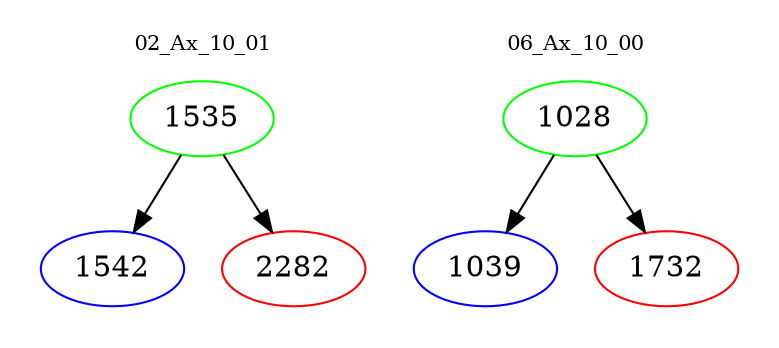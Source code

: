 digraph{
subgraph cluster_0 {
color = white
label = "02_Ax_10_01";
fontsize=10;
T0_1535 [label="1535", color="green"]
T0_1535 -> T0_1542 [color="black"]
T0_1542 [label="1542", color="blue"]
T0_1535 -> T0_2282 [color="black"]
T0_2282 [label="2282", color="red"]
}
subgraph cluster_1 {
color = white
label = "06_Ax_10_00";
fontsize=10;
T1_1028 [label="1028", color="green"]
T1_1028 -> T1_1039 [color="black"]
T1_1039 [label="1039", color="blue"]
T1_1028 -> T1_1732 [color="black"]
T1_1732 [label="1732", color="red"]
}
}
